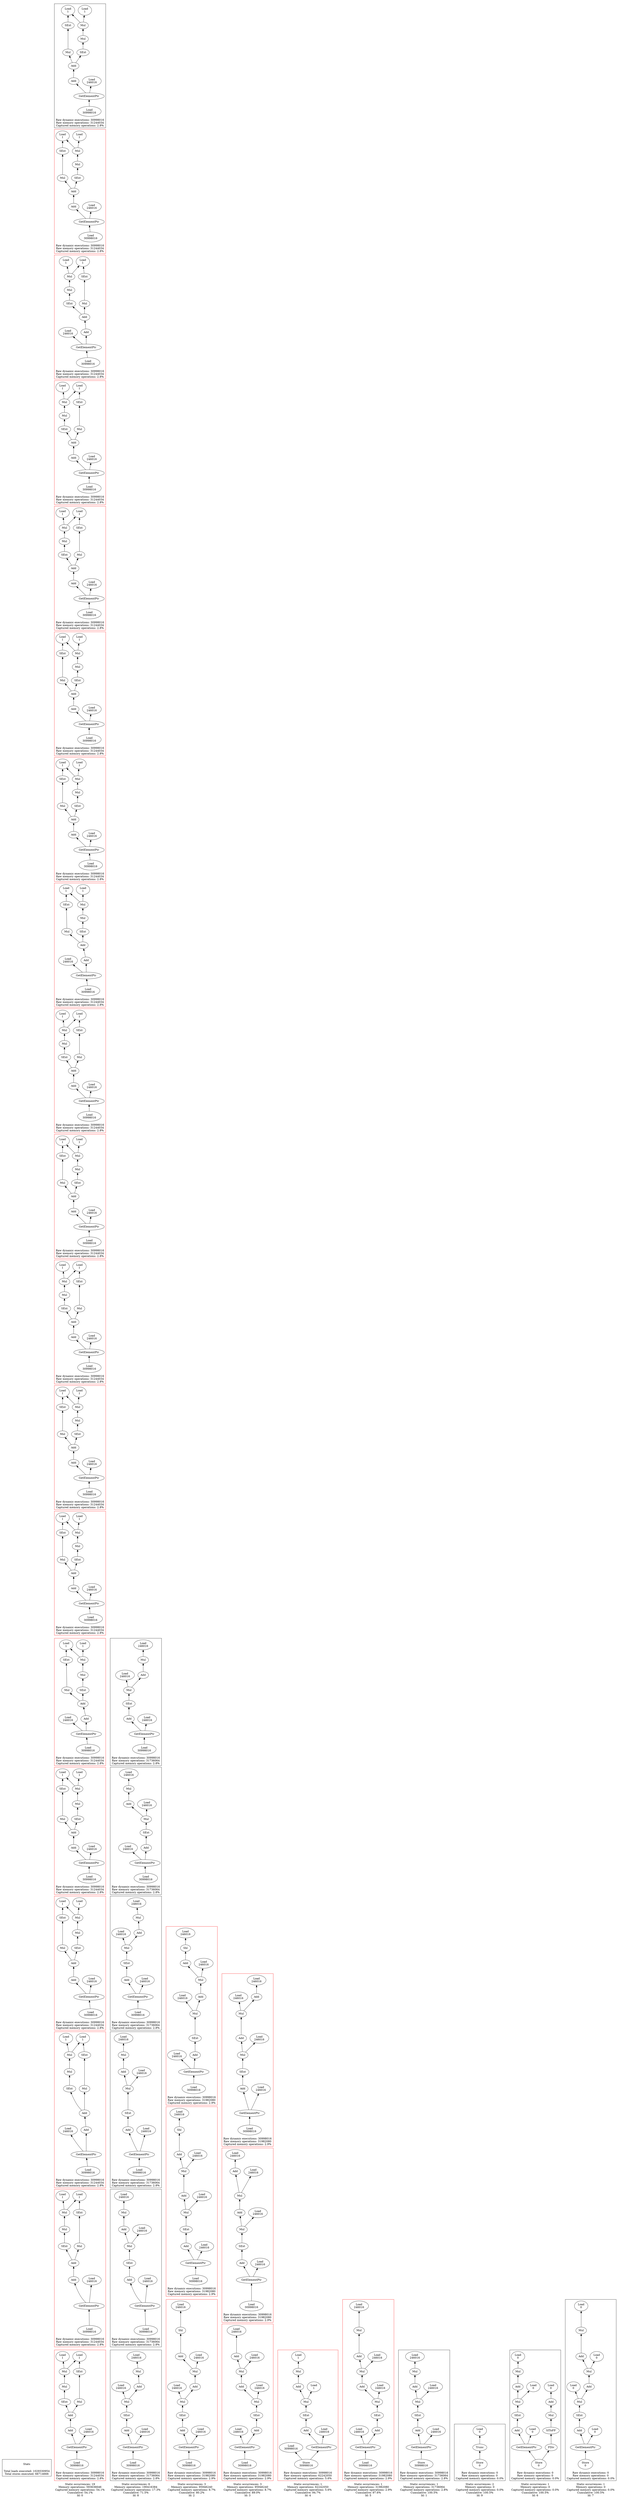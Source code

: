 strict digraph {
rankdir=BT
subgraph {
Stats [shape=plaintext]
cluster=true
label="Total loads executed: 1029330954\nTotal stores executed: 66714666"
}
subgraph {
subgraph {
"0_0_515" [label="Mul"]
"0_0_457" [label="SExt"]
"0_0_515" -> "0_0_457"
"0_0_625" [label="GetElementPtr"]
"0_0_624" [label="Add"]
"0_0_625" -> "0_0_624"
"0_0_474" [label="Mul"]
"0_0_436" [label="Mul"]
"0_0_474" -> "0_0_436"
"0_0_514" [label="Load\n246016"]
"0_0_625" -> "0_0_514"
{
rank=min
"0_0_626" [label="Load\n30998016"]
}
"0_0_626" -> "0_0_625"
"0_0_426" [label="Load\n1"]
"0_0_436" -> "0_0_426"
"0_0_516" [label="Add"]
"0_0_624" -> "0_0_516"
"0_0_483" [label="SExt"]
"0_0_483" -> "0_0_474"
"0_0_457" -> "0_0_426"
"0_0_516" -> "0_0_515"
"0_0_516" -> "0_0_483"
"0_0_423" [label="Load\n1"]
"0_0_436" -> "0_0_423"
cluster=true
label="Raw dynamic executions: 30998016\nRaw memory operations: 31244034\nCaptured memory operations: 2.8%"
}
subgraph {
{
rank=max
"0_1" [shape=point style=invis]
"0_1" -> "0_0_626" [style=invis]
}
"0_1_630" [label="Add"]
"0_1_524" [label="Add"]
"0_1_630" -> "0_1_524"
"0_1_523" [label="Mul"]
"0_1_458" [label="SExt"]
"0_1_523" -> "0_1_458"
"0_1_476" [label="Mul"]
"0_1_437" [label="Mul"]
"0_1_476" -> "0_1_437"
"0_1_486" [label="SExt"]
"0_1_524" -> "0_1_486"
"0_1_631" [label="GetElementPtr"]
"0_1_514" [label="Load\n246016"]
"0_1_631" -> "0_1_514"
"0_1_426" [label="Load\n1"]
"0_1_458" -> "0_1_426"
"0_1_631" -> "0_1_630"
"0_1_486" -> "0_1_476"
"0_1_423" [label="Load\n1"]
"0_1_437" -> "0_1_423"
{
rank=min
"0_1_632" [label="Load\n30998016"]
}
"0_1_632" -> "0_1_631"
"0_1_524" -> "0_1_523"
"0_1_437" -> "0_1_426"
cluster=true
label="Raw dynamic executions: 30998016\nRaw memory operations: 31244034\nCaptured memory operations: 2.8%"
color=red
}
subgraph {
{
rank=max
"0_2" [shape=point style=invis]
"0_2" -> "0_1_632" [style=invis]
}
"0_2_484" [label="SExt"]
"0_2_476" [label="Mul"]
"0_2_484" -> "0_2_476"
"0_2_640" [label="GetElementPtr"]
"0_2_514" [label="Load\n246016"]
"0_2_640" -> "0_2_514"
"0_2_515" [label="Mul"]
"0_2_457" [label="SExt"]
"0_2_515" -> "0_2_457"
"0_2_437" [label="Mul"]
"0_2_476" -> "0_2_437"
"0_2_639" [label="Add"]
"0_2_531" [label="Add"]
"0_2_639" -> "0_2_531"
"0_2_426" [label="Load\n1"]
"0_2_457" -> "0_2_426"
{
rank=min
"0_2_641" [label="Load\n30998016"]
}
"0_2_641" -> "0_2_640"
"0_2_531" -> "0_2_484"
"0_2_423" [label="Load\n1"]
"0_2_437" -> "0_2_423"
"0_2_640" -> "0_2_639"
"0_2_437" -> "0_2_426"
"0_2_531" -> "0_2_515"
cluster=true
label="Raw dynamic executions: 30998016\nRaw memory operations: 31244034\nCaptured memory operations: 2.8%"
color=red
}
subgraph {
{
rank=max
"0_3" [shape=point style=invis]
"0_3" -> "0_2_641" [style=invis]
}
"0_3_487" [label="SExt"]
"0_3_474" [label="Mul"]
"0_3_487" -> "0_3_474"
"0_3_540" [label="Add"]
"0_3_523" [label="Mul"]
"0_3_540" -> "0_3_523"
"0_3_646" [label="Add"]
"0_3_646" -> "0_3_540"
"0_3_458" [label="SExt"]
"0_3_523" -> "0_3_458"
"0_3_436" [label="Mul"]
"0_3_474" -> "0_3_436"
"0_3_647" [label="GetElementPtr"]
"0_3_514" [label="Load\n246016"]
"0_3_647" -> "0_3_514"
"0_3_426" [label="Load\n1"]
"0_3_458" -> "0_3_426"
"0_3_436" -> "0_3_426"
"0_3_423" [label="Load\n1"]
"0_3_436" -> "0_3_423"
"0_3_540" -> "0_3_487"
"0_3_647" -> "0_3_646"
{
rank=min
"0_3_648" [label="Load\n30998016"]
}
"0_3_648" -> "0_3_647"
cluster=true
label="Raw dynamic executions: 30998016\nRaw memory operations: 31244034\nCaptured memory operations: 2.8%"
color=red
}
subgraph {
{
rank=max
"0_4" [shape=point style=invis]
"0_4" -> "0_3_648" [style=invis]
}
"0_4_543" [label="Add"]
"0_4_480" [label="SExt"]
"0_4_543" -> "0_4_480"
"0_4_456" [label="SExt"]
"0_4_426" [label="Load\n1"]
"0_4_456" -> "0_4_426"
"0_4_474" [label="Mul"]
"0_4_436" [label="Mul"]
"0_4_474" -> "0_4_436"
"0_4_436" -> "0_4_426"
{
rank=min
"0_4_651" [label="Load\n30998016"]
}
"0_4_650" [label="GetElementPtr"]
"0_4_651" -> "0_4_650"
"0_4_649" [label="Add"]
"0_4_649" -> "0_4_543"
"0_4_542" [label="Mul"]
"0_4_543" -> "0_4_542"
"0_4_514" [label="Load\n246016"]
"0_4_650" -> "0_4_514"
"0_4_423" [label="Load\n1"]
"0_4_436" -> "0_4_423"
"0_4_542" -> "0_4_456"
"0_4_650" -> "0_4_649"
"0_4_480" -> "0_4_474"
cluster=true
label="Raw dynamic executions: 30998016\nRaw memory operations: 31244034\nCaptured memory operations: 2.8%"
color=red
}
subgraph {
{
rank=max
"0_5" [shape=point style=invis]
"0_5" -> "0_4_651" [style=invis]
}
"0_5_544" [label="Add"]
"0_5_523" [label="Mul"]
"0_5_544" -> "0_5_523"
"0_5_654" [label="GetElementPtr"]
"0_5_653" [label="Add"]
"0_5_654" -> "0_5_653"
"0_5_458" [label="SExt"]
"0_5_523" -> "0_5_458"
"0_5_479" [label="Mul"]
"0_5_441" [label="Mul"]
"0_5_479" -> "0_5_441"
"0_5_426" [label="Load\n1"]
"0_5_458" -> "0_5_426"
"0_5_488" [label="SExt"]
"0_5_544" -> "0_5_488"
"0_5_514" [label="Load\n246016"]
"0_5_654" -> "0_5_514"
{
rank=min
"0_5_655" [label="Load\n30998016"]
}
"0_5_655" -> "0_5_654"
"0_5_441" -> "0_5_426"
"0_5_653" -> "0_5_544"
"0_5_488" -> "0_5_479"
"0_5_423" [label="Load\n1"]
"0_5_441" -> "0_5_423"
cluster=true
label="Raw dynamic executions: 30998016\nRaw memory operations: 31244034\nCaptured memory operations: 2.8%"
color=red
}
subgraph {
{
rank=max
"0_6" [shape=point style=invis]
"0_6" -> "0_5_655" [style=invis]
}
"0_6_545" [label="Add"]
"0_6_542" [label="Mul"]
"0_6_545" -> "0_6_542"
"0_6_456" [label="SExt"]
"0_6_426" [label="Load\n1"]
"0_6_456" -> "0_6_426"
"0_6_481" [label="SExt"]
"0_6_545" -> "0_6_481"
"0_6_657" [label="Add"]
"0_6_657" -> "0_6_545"
"0_6_658" [label="GetElementPtr"]
"0_6_658" -> "0_6_657"
"0_6_479" [label="Mul"]
"0_6_481" -> "0_6_479"
"0_6_441" [label="Mul"]
"0_6_479" -> "0_6_441"
{
rank=min
"0_6_659" [label="Load\n30998016"]
}
"0_6_659" -> "0_6_658"
"0_6_441" -> "0_6_426"
"0_6_542" -> "0_6_456"
"0_6_514" [label="Load\n246016"]
"0_6_658" -> "0_6_514"
"0_6_423" [label="Load\n1"]
"0_6_441" -> "0_6_423"
cluster=true
label="Raw dynamic executions: 30998016\nRaw memory operations: 31244034\nCaptured memory operations: 2.8%"
color=red
}
subgraph {
{
rank=max
"0_7" [shape=point style=invis]
"0_7" -> "0_6_659" [style=invis]
}
"0_7_666" [label="GetElementPtr"]
"0_7_514" [label="Load\n246016"]
"0_7_666" -> "0_7_514"
"0_7_523" [label="Mul"]
"0_7_458" [label="SExt"]
"0_7_523" -> "0_7_458"
"0_7_476" [label="Mul"]
"0_7_437" [label="Mul"]
"0_7_476" -> "0_7_437"
"0_7_524" [label="Add"]
"0_7_486" [label="SExt"]
"0_7_524" -> "0_7_486"
"0_7_665" [label="Add"]
"0_7_665" -> "0_7_524"
"0_7_426" [label="Load\n1"]
"0_7_458" -> "0_7_426"
{
rank=min
"0_7_667" [label="Load\n30998016"]
}
"0_7_667" -> "0_7_666"
"0_7_486" -> "0_7_476"
"0_7_423" [label="Load\n1"]
"0_7_437" -> "0_7_423"
"0_7_524" -> "0_7_523"
"0_7_437" -> "0_7_426"
"0_7_666" -> "0_7_665"
cluster=true
label="Raw dynamic executions: 30998016\nRaw memory operations: 31244034\nCaptured memory operations: 2.8%"
color=red
}
subgraph {
{
rank=max
"0_8" [shape=point style=invis]
"0_8" -> "0_7_667" [style=invis]
}
"0_8_482" [label="SExt"]
"0_8_476" [label="Mul"]
"0_8_482" -> "0_8_476"
"0_8_456" [label="SExt"]
"0_8_426" [label="Load\n1"]
"0_8_456" -> "0_8_426"
"0_8_551" [label="Add"]
"0_8_551" -> "0_8_482"
"0_8_437" [label="Mul"]
"0_8_476" -> "0_8_437"
"0_8_669" [label="GetElementPtr"]
"0_8_668" [label="Add"]
"0_8_669" -> "0_8_668"
"0_8_514" [label="Load\n246016"]
"0_8_669" -> "0_8_514"
"0_8_668" -> "0_8_551"
"0_8_423" [label="Load\n1"]
"0_8_437" -> "0_8_423"
"0_8_542" [label="Mul"]
"0_8_542" -> "0_8_456"
{
rank=min
"0_8_670" [label="Load\n30998016"]
}
"0_8_670" -> "0_8_669"
"0_8_551" -> "0_8_542"
"0_8_437" -> "0_8_426"
cluster=true
label="Raw dynamic executions: 30998016\nRaw memory operations: 31244034\nCaptured memory operations: 2.8%"
color=red
}
subgraph {
{
rank=max
"0_9" [shape=point style=invis]
"0_9" -> "0_8_670" [style=invis]
}
"0_9_673" [label="Add"]
"0_9_524" [label="Add"]
"0_9_673" -> "0_9_524"
"0_9_523" [label="Mul"]
"0_9_458" [label="SExt"]
"0_9_523" -> "0_9_458"
"0_9_476" [label="Mul"]
"0_9_437" [label="Mul"]
"0_9_476" -> "0_9_437"
"0_9_486" [label="SExt"]
"0_9_524" -> "0_9_486"
{
rank=min
"0_9_675" [label="Load\n30998016"]
}
"0_9_674" [label="GetElementPtr"]
"0_9_675" -> "0_9_674"
"0_9_514" [label="Load\n246016"]
"0_9_674" -> "0_9_514"
"0_9_426" [label="Load\n1"]
"0_9_458" -> "0_9_426"
"0_9_674" -> "0_9_673"
"0_9_486" -> "0_9_476"
"0_9_423" [label="Load\n1"]
"0_9_437" -> "0_9_423"
"0_9_524" -> "0_9_523"
"0_9_437" -> "0_9_426"
cluster=true
label="Raw dynamic executions: 30998016\nRaw memory operations: 31244034\nCaptured memory operations: 2.8%"
color=red
}
subgraph {
{
rank=max
"0_10" [shape=point style=invis]
"0_10" -> "0_9_675" [style=invis]
}
"0_10_482" [label="SExt"]
"0_10_476" [label="Mul"]
"0_10_482" -> "0_10_476"
"0_10_456" [label="SExt"]
"0_10_426" [label="Load\n1"]
"0_10_456" -> "0_10_426"
"0_10_551" [label="Add"]
"0_10_551" -> "0_10_482"
"0_10_677" [label="Add"]
"0_10_677" -> "0_10_551"
"0_10_437" [label="Mul"]
"0_10_476" -> "0_10_437"
{
rank=min
"0_10_679" [label="Load\n30998016"]
}
"0_10_678" [label="GetElementPtr"]
"0_10_679" -> "0_10_678"
"0_10_678" -> "0_10_677"
"0_10_423" [label="Load\n1"]
"0_10_437" -> "0_10_423"
"0_10_514" [label="Load\n246016"]
"0_10_678" -> "0_10_514"
"0_10_542" [label="Mul"]
"0_10_542" -> "0_10_456"
"0_10_551" -> "0_10_542"
"0_10_437" -> "0_10_426"
cluster=true
label="Raw dynamic executions: 30998016\nRaw memory operations: 31244034\nCaptured memory operations: 2.8%"
color=red
}
subgraph {
{
rank=max
"0_11" [shape=point style=invis]
"0_11" -> "0_10_679" [style=invis]
}
"0_11_515" [label="Mul"]
"0_11_457" [label="SExt"]
"0_11_515" -> "0_11_457"
"0_11_474" [label="Mul"]
"0_11_436" [label="Mul"]
"0_11_474" -> "0_11_436"
"0_11_685" [label="Add"]
"0_11_516" [label="Add"]
"0_11_685" -> "0_11_516"
"0_11_426" [label="Load\n1"]
"0_11_436" -> "0_11_426"
"0_11_483" [label="SExt"]
"0_11_483" -> "0_11_474"
"0_11_457" -> "0_11_426"
"0_11_516" -> "0_11_515"
"0_11_516" -> "0_11_483"
{
rank=min
"0_11_687" [label="Load\n30998016"]
}
"0_11_686" [label="GetElementPtr"]
"0_11_687" -> "0_11_686"
"0_11_423" [label="Load\n1"]
"0_11_436" -> "0_11_423"
"0_11_514" [label="Load\n246016"]
"0_11_686" -> "0_11_514"
"0_11_686" -> "0_11_685"
cluster=true
label="Raw dynamic executions: 30998016\nRaw memory operations: 31244034\nCaptured memory operations: 2.8%"
color=red
}
subgraph {
{
rank=max
"0_12" [shape=point style=invis]
"0_12" -> "0_11_687" [style=invis]
}
"0_12_689" [label="GetElementPtr"]
"0_12_688" [label="Add"]
"0_12_689" -> "0_12_688"
"0_12_515" [label="Mul"]
"0_12_457" [label="SExt"]
"0_12_515" -> "0_12_457"
"0_12_558" [label="Add"]
"0_12_688" -> "0_12_558"
"0_12_514" [label="Load\n246016"]
"0_12_689" -> "0_12_514"
{
rank=min
"0_12_690" [label="Load\n30998016"]
}
"0_12_690" -> "0_12_689"
"0_12_479" [label="Mul"]
"0_12_441" [label="Mul"]
"0_12_479" -> "0_12_441"
"0_12_485" [label="SExt"]
"0_12_485" -> "0_12_479"
"0_12_558" -> "0_12_515"
"0_12_558" -> "0_12_485"
"0_12_426" [label="Load\n1"]
"0_12_457" -> "0_12_426"
"0_12_441" -> "0_12_426"
"0_12_423" [label="Load\n1"]
"0_12_441" -> "0_12_423"
cluster=true
label="Raw dynamic executions: 30998016\nRaw memory operations: 31244034\nCaptured memory operations: 2.8%"
color=red
}
subgraph {
{
rank=max
"0_13" [shape=point style=invis]
"0_13" -> "0_12_690" [style=invis]
}
"0_13_515" [label="Mul"]
"0_13_457" [label="SExt"]
"0_13_515" -> "0_13_457"
{
rank=min
"0_13_694" [label="Load\n30998016"]
}
"0_13_693" [label="GetElementPtr"]
"0_13_694" -> "0_13_693"
"0_13_474" [label="Mul"]
"0_13_436" [label="Mul"]
"0_13_474" -> "0_13_436"
"0_13_426" [label="Load\n1"]
"0_13_436" -> "0_13_426"
"0_13_514" [label="Load\n246016"]
"0_13_693" -> "0_13_514"
"0_13_483" [label="SExt"]
"0_13_483" -> "0_13_474"
"0_13_457" -> "0_13_426"
"0_13_516" [label="Add"]
"0_13_516" -> "0_13_515"
"0_13_516" -> "0_13_483"
"0_13_423" [label="Load\n1"]
"0_13_436" -> "0_13_423"
"0_13_692" [label="Add"]
"0_13_692" -> "0_13_516"
"0_13_693" -> "0_13_692"
cluster=true
label="Raw dynamic executions: 30998016\nRaw memory operations: 31244034\nCaptured memory operations: 2.8%"
color=red
}
subgraph {
{
rank=max
"0_14" [shape=point style=invis]
"0_14" -> "0_13_694" [style=invis]
}
"0_14_515" [label="Mul"]
"0_14_457" [label="SExt"]
"0_14_515" -> "0_14_457"
"0_14_696" [label="Add"]
"0_14_558" [label="Add"]
"0_14_696" -> "0_14_558"
{
rank=min
"0_14_698" [label="Load\n30998016"]
}
"0_14_697" [label="GetElementPtr"]
"0_14_698" -> "0_14_697"
"0_14_514" [label="Load\n246016"]
"0_14_697" -> "0_14_514"
"0_14_479" [label="Mul"]
"0_14_441" [label="Mul"]
"0_14_479" -> "0_14_441"
"0_14_485" [label="SExt"]
"0_14_485" -> "0_14_479"
"0_14_558" -> "0_14_515"
"0_14_558" -> "0_14_485"
"0_14_426" [label="Load\n1"]
"0_14_457" -> "0_14_426"
"0_14_441" -> "0_14_426"
"0_14_423" [label="Load\n1"]
"0_14_441" -> "0_14_423"
"0_14_697" -> "0_14_696"
cluster=true
label="Raw dynamic executions: 30998016\nRaw memory operations: 31244034\nCaptured memory operations: 2.8%"
color=red
}
subgraph {
{
rank=max
"0_15" [shape=point style=invis]
"0_15" -> "0_14_698" [style=invis]
}
"0_15_515" [label="Mul"]
"0_15_457" [label="SExt"]
"0_15_515" -> "0_15_457"
{
rank=min
"0_15_706" [label="Load\n30998016"]
}
"0_15_705" [label="GetElementPtr"]
"0_15_706" -> "0_15_705"
"0_15_479" [label="Mul"]
"0_15_441" [label="Mul"]
"0_15_479" -> "0_15_441"
"0_15_558" [label="Add"]
"0_15_558" -> "0_15_515"
"0_15_704" [label="Add"]
"0_15_705" -> "0_15_704"
"0_15_485" [label="SExt"]
"0_15_485" -> "0_15_479"
"0_15_558" -> "0_15_485"
"0_15_426" [label="Load\n1"]
"0_15_457" -> "0_15_426"
"0_15_441" -> "0_15_426"
"0_15_514" [label="Load\n246016"]
"0_15_705" -> "0_15_514"
"0_15_704" -> "0_15_558"
"0_15_423" [label="Load\n1"]
"0_15_441" -> "0_15_423"
cluster=true
label="Raw dynamic executions: 30998016\nRaw memory operations: 31244034\nCaptured memory operations: 2.8%"
color=red
}
subgraph {
{
rank=max
"0_16" [shape=point style=invis]
"0_16" -> "0_15_706" [style=invis]
}
"0_16_482" [label="SExt"]
"0_16_476" [label="Mul"]
"0_16_482" -> "0_16_476"
"0_16_456" [label="SExt"]
"0_16_426" [label="Load\n1"]
"0_16_456" -> "0_16_426"
"0_16_551" [label="Add"]
"0_16_551" -> "0_16_482"
"0_16_437" [label="Mul"]
"0_16_476" -> "0_16_437"
"0_16_712" [label="GetElementPtr"]
"0_16_514" [label="Load\n246016"]
"0_16_712" -> "0_16_514"
{
rank=min
"0_16_713" [label="Load\n30998016"]
}
"0_16_713" -> "0_16_712"
"0_16_711" [label="Add"]
"0_16_712" -> "0_16_711"
"0_16_711" -> "0_16_551"
"0_16_423" [label="Load\n1"]
"0_16_437" -> "0_16_423"
"0_16_542" [label="Mul"]
"0_16_542" -> "0_16_456"
"0_16_551" -> "0_16_542"
"0_16_437" -> "0_16_426"
cluster=true
label="Raw dynamic executions: 30998016\nRaw memory operations: 31244034\nCaptured memory operations: 2.8%"
color=red
}
subgraph {
{
rank=max
"0_17" [shape=point style=invis]
"0_17" -> "0_16_713" [style=invis]
}
"0_17_484" [label="SExt"]
"0_17_476" [label="Mul"]
"0_17_484" -> "0_17_476"
"0_17_515" [label="Mul"]
"0_17_457" [label="SExt"]
"0_17_515" -> "0_17_457"
"0_17_437" [label="Mul"]
"0_17_476" -> "0_17_437"
"0_17_718" [label="Add"]
"0_17_531" [label="Add"]
"0_17_718" -> "0_17_531"
"0_17_719" [label="GetElementPtr"]
"0_17_514" [label="Load\n246016"]
"0_17_719" -> "0_17_514"
{
rank=min
"0_17_720" [label="Load\n30998016"]
}
"0_17_720" -> "0_17_719"
"0_17_426" [label="Load\n1"]
"0_17_457" -> "0_17_426"
"0_17_531" -> "0_17_484"
"0_17_423" [label="Load\n1"]
"0_17_437" -> "0_17_423"
"0_17_719" -> "0_17_718"
"0_17_437" -> "0_17_426"
"0_17_531" -> "0_17_515"
cluster=true
label="Raw dynamic executions: 30998016\nRaw memory operations: 31244034\nCaptured memory operations: 2.8%"
color=red
}
subgraph {
{
rank=max
"0_18" [shape=point style=invis]
"0_18" -> "0_17_720" [style=invis]
}
"0_18_484" [label="SExt"]
"0_18_476" [label="Mul"]
"0_18_484" -> "0_18_476"
"0_18_515" [label="Mul"]
"0_18_457" [label="SExt"]
"0_18_515" -> "0_18_457"
"0_18_437" [label="Mul"]
"0_18_476" -> "0_18_437"
"0_18_426" [label="Load\n1"]
"0_18_457" -> "0_18_426"
"0_18_531" [label="Add"]
"0_18_531" -> "0_18_484"
"0_18_423" [label="Load\n1"]
"0_18_437" -> "0_18_423"
"0_18_729" [label="Add"]
"0_18_729" -> "0_18_531"
{
rank=min
"0_18_731" [label="Load\n30998016"]
}
"0_18_730" [label="GetElementPtr"]
"0_18_731" -> "0_18_730"
"0_18_730" -> "0_18_729"
"0_18_514" [label="Load\n246016"]
"0_18_730" -> "0_18_514"
"0_18_437" -> "0_18_426"
"0_18_531" -> "0_18_515"
cluster=true
label="Raw dynamic executions: 30998016\nRaw memory operations: 31244034\nCaptured memory operations: 2.8%"
color=red
}
cluster=true
penwidth=0
label="Static occurrences: 19\nMemory operations: 593636646\nCaptured memory operations: 54.1%\nCumulative: 54.1%\nId: 0"
}
subgraph {
subgraph {
"8_0_513" [label="Mul"]
"8_0_509" [label="Load\n246016"]
"8_0_513" -> "8_0_509"
"8_0_621" [label="Add"]
"8_0_605" [label="SExt"]
"8_0_621" -> "8_0_605"
"8_0_622" [label="GetElementPtr"]
"8_0_506" [label="Load\n246016"]
"8_0_622" -> "8_0_506"
"8_0_510" [label="Mul"]
"8_0_508" [label="Load\n246016"]
"8_0_510" -> "8_0_508"
"8_0_605" -> "8_0_513"
{
rank=min
"8_0_623" [label="Load\n30998016"]
}
"8_0_623" -> "8_0_622"
"8_0_512" [label="Add"]
"8_0_512" -> "8_0_510"
"8_0_622" -> "8_0_621"
"8_0_513" -> "8_0_512"
cluster=true
label="Raw dynamic executions: 30998016\nRaw memory operations: 31736064\nCaptured memory operations: 2.8%"
}
subgraph {
{
rank=max
"8_1" [shape=point style=invis]
"8_1" -> "8_0_623" [style=invis]
}
"8_1_644" [label="GetElementPtr"]
"8_1_532" [label="Load\n246016"]
"8_1_644" -> "8_1_532"
"8_1_539" [label="Mul"]
"8_1_538" [label="Add"]
"8_1_539" -> "8_1_538"
"8_1_536" [label="Mul"]
"8_1_534" [label="Load\n246016"]
"8_1_536" -> "8_1_534"
"8_1_535" [label="Load\n246016"]
"8_1_539" -> "8_1_535"
"8_1_643" [label="Add"]
"8_1_644" -> "8_1_643"
"8_1_538" -> "8_1_536"
{
rank=min
"8_1_645" [label="Load\n30998016"]
}
"8_1_645" -> "8_1_644"
"8_1_608" [label="SExt"]
"8_1_608" -> "8_1_539"
"8_1_643" -> "8_1_608"
cluster=true
label="Raw dynamic executions: 30998016\nRaw memory operations: 31736064\nCaptured memory operations: 2.8%"
}
subgraph {
{
rank=max
"8_2" [shape=point style=invis]
"8_2" -> "8_1_645" [style=invis]
}
"8_2_563" [label="Mul"]
"8_2_561" [label="Load\n246016"]
"8_2_563" -> "8_2_561"
"8_2_566" [label="Mul"]
"8_2_562" [label="Load\n246016"]
"8_2_566" -> "8_2_562"
"8_2_565" [label="Add"]
"8_2_565" -> "8_2_563"
"8_2_611" [label="SExt"]
"8_2_611" -> "8_2_566"
"8_2_702" [label="GetElementPtr"]
"8_2_701" [label="Add"]
"8_2_702" -> "8_2_701"
"8_2_566" -> "8_2_565"
"8_2_701" -> "8_2_611"
"8_2_559" [label="Load\n246016"]
"8_2_702" -> "8_2_559"
{
rank=min
"8_2_703" [label="Load\n30998016"]
}
"8_2_703" -> "8_2_702"
cluster=true
label="Raw dynamic executions: 30998016\nRaw memory operations: 31736064\nCaptured memory operations: 2.8%"
}
subgraph {
{
rank=max
"8_3" [shape=point style=invis]
"8_3" -> "8_2_703" [style=invis]
}
{
rank=min
"8_3_724" [label="Load\n30998016"]
}
"8_3_723" [label="GetElementPtr"]
"8_3_724" -> "8_3_723"
"8_3_581" [label="Mul"]
"8_3_579" [label="Load\n246016"]
"8_3_581" -> "8_3_579"
"8_3_583" [label="Add"]
"8_3_583" -> "8_3_581"
"8_3_722" [label="Add"]
"8_3_614" [label="SExt"]
"8_3_722" -> "8_3_614"
"8_3_723" -> "8_3_722"
"8_3_584" [label="Mul"]
"8_3_584" -> "8_3_583"
"8_3_580" [label="Load\n246016"]
"8_3_584" -> "8_3_580"
"8_3_578" [label="Load\n246016"]
"8_3_723" -> "8_3_578"
"8_3_614" -> "8_3_584"
cluster=true
label="Raw dynamic executions: 30998016\nRaw memory operations: 31736064\nCaptured memory operations: 2.8%"
}
subgraph {
{
rank=max
"8_4" [shape=point style=invis]
"8_4" -> "8_3_724" [style=invis]
}
"8_4_735" [label="GetElementPtr"]
"8_4_734" [label="Add"]
"8_4_735" -> "8_4_734"
{
rank=min
"8_4_736" [label="Load\n30998016"]
}
"8_4_736" -> "8_4_735"
"8_4_597" [label="Mul"]
"8_4_596" [label="Add"]
"8_4_597" -> "8_4_596"
"8_4_591" [label="Load\n246016"]
"8_4_735" -> "8_4_591"
"8_4_616" [label="SExt"]
"8_4_616" -> "8_4_597"
"8_4_593" [label="Load\n246016"]
"8_4_597" -> "8_4_593"
"8_4_734" -> "8_4_616"
"8_4_594" [label="Mul"]
"8_4_596" -> "8_4_594"
"8_4_592" [label="Load\n246016"]
"8_4_594" -> "8_4_592"
cluster=true
label="Raw dynamic executions: 30998016\nRaw memory operations: 31736064\nCaptured memory operations: 2.8%"
}
subgraph {
{
rank=max
"8_5" [shape=point style=invis]
"8_5" -> "8_4_736" [style=invis]
}
"8_5_766" [label="Mul"]
"8_5_762" [label="Load\n246016"]
"8_5_766" -> "8_5_762"
"8_5_765" [label="Add"]
"8_5_763" [label="Mul"]
"8_5_765" -> "8_5_763"
{
rank=min
"8_5_777" [label="Load\n30998016"]
}
"8_5_776" [label="GetElementPtr"]
"8_5_777" -> "8_5_776"
"8_5_761" [label="Load\n246016"]
"8_5_763" -> "8_5_761"
"8_5_771" [label="SExt"]
"8_5_771" -> "8_5_766"
"8_5_766" -> "8_5_765"
"8_5_775" [label="Add"]
"8_5_776" -> "8_5_775"
"8_5_760" [label="Load\n246016"]
"8_5_776" -> "8_5_760"
"8_5_775" -> "8_5_771"
cluster=true
label="Raw dynamic executions: 30998016\nRaw memory operations: 31736064\nCaptured memory operations: 2.8%"
}
cluster=true
penwidth=0
label="Static occurrences: 6\nMemory operations: 190416384\nCaptured memory operations: 17.3%\nCumulative: 71.5%\nId: 8"
}
subgraph {
subgraph {
"2_0_526" [label="Add"]
"2_0_525" [label="Shl"]
"2_0_526" -> "2_0_525"
"2_0_636" [label="GetElementPtr"]
"2_0_506" [label="Load\n246016"]
"2_0_636" -> "2_0_506"
"2_0_607" [label="SExt"]
"2_0_530" [label="Mul"]
"2_0_607" -> "2_0_530"
"2_0_527" [label="Mul"]
"2_0_508" [label="Load\n246016"]
"2_0_527" -> "2_0_508"
"2_0_509" [label="Load\n246016"]
"2_0_530" -> "2_0_509"
"2_0_527" -> "2_0_526"
"2_0_529" [label="Add"]
"2_0_530" -> "2_0_529"
{
rank=min
"2_0_637" [label="Load\n30998016"]
}
"2_0_637" -> "2_0_636"
"2_0_635" [label="Add"]
"2_0_635" -> "2_0_607"
"2_0_507" [label="Load\n246016"]
"2_0_525" -> "2_0_507"
"2_0_636" -> "2_0_635"
"2_0_529" -> "2_0_527"
cluster=true
label="Raw dynamic executions: 30998016\nRaw memory operations: 31982080\nCaptured memory operations: 2.9%"
color=red
}
subgraph {
{
rank=max
"2_1" [shape=point style=invis]
"2_1" -> "2_0_637" [style=invis]
}
"2_1_554" [label="Mul"]
"2_1_553" [label="Add"]
"2_1_554" -> "2_1_553"
"2_1_682" [label="Add"]
"2_1_610" [label="SExt"]
"2_1_682" -> "2_1_610"
"2_1_552" [label="Shl"]
"2_1_553" -> "2_1_552"
"2_1_557" [label="Mul"]
"2_1_556" [label="Add"]
"2_1_557" -> "2_1_556"
"2_1_610" -> "2_1_557"
{
rank=min
"2_1_684" [label="Load\n30998016"]
}
"2_1_683" [label="GetElementPtr"]
"2_1_684" -> "2_1_683"
"2_1_534" [label="Load\n246016"]
"2_1_554" -> "2_1_534"
"2_1_535" [label="Load\n246016"]
"2_1_557" -> "2_1_535"
"2_1_532" [label="Load\n246016"]
"2_1_683" -> "2_1_532"
"2_1_556" -> "2_1_554"
"2_1_683" -> "2_1_682"
"2_1_533" [label="Load\n246016"]
"2_1_552" -> "2_1_533"
cluster=true
label="Raw dynamic executions: 30998016\nRaw memory operations: 31982080\nCaptured memory operations: 2.9%"
color=red
}
subgraph {
{
rank=max
"2_2" [shape=point style=invis]
"2_2" -> "2_1_684" [style=invis]
}
"2_2_715" [label="Add"]
"2_2_613" [label="SExt"]
"2_2_715" -> "2_2_613"
{
rank=min
"2_2_717" [label="Load\n30998016"]
}
"2_2_716" [label="GetElementPtr"]
"2_2_717" -> "2_2_716"
"2_2_574" [label="Mul"]
"2_2_573" [label="Add"]
"2_2_574" -> "2_2_573"
"2_2_577" [label="Mul"]
"2_2_613" -> "2_2_577"
"2_2_716" -> "2_2_715"
"2_2_572" [label="Shl"]
"2_2_573" -> "2_2_572"
"2_2_561" [label="Load\n246016"]
"2_2_574" -> "2_2_561"
"2_2_562" [label="Load\n246016"]
"2_2_577" -> "2_2_562"
"2_2_576" [label="Add"]
"2_2_576" -> "2_2_574"
"2_2_559" [label="Load\n246016"]
"2_2_716" -> "2_2_559"
"2_2_560" [label="Load\n246016"]
"2_2_572" -> "2_2_560"
"2_2_577" -> "2_2_576"
cluster=true
label="Raw dynamic executions: 30998016\nRaw memory operations: 31982080\nCaptured memory operations: 2.9%"
color=red
}
cluster=true
penwidth=0
label="Static occurrences: 3\nMemory operations: 95946240\nCaptured memory operations: 8.7%\nCumulative: 80.2%\nId: 2"
}
subgraph {
subgraph {
"3_0_518" [label="Mul"]
"3_0_508" [label="Load\n246016"]
"3_0_518" -> "3_0_508"
"3_0_517" [label="Add"]
"3_0_518" -> "3_0_517"
"3_0_520" [label="Add"]
"3_0_520" -> "3_0_518"
"3_0_521" [label="Mul"]
"3_0_509" [label="Load\n246016"]
"3_0_521" -> "3_0_509"
"3_0_606" [label="SExt"]
"3_0_606" -> "3_0_521"
{
rank=min
"3_0_629" [label="Load\n30998016"]
}
"3_0_628" [label="GetElementPtr"]
"3_0_629" -> "3_0_628"
"3_0_521" -> "3_0_520"
"3_0_627" [label="Add"]
"3_0_627" -> "3_0_606"
"3_0_507" [label="Load\n246016"]
"3_0_517" -> "3_0_507"
"3_0_506" [label="Load\n246016"]
"3_0_628" -> "3_0_506"
"3_0_628" -> "3_0_627"
cluster=true
label="Raw dynamic executions: 30998016\nRaw memory operations: 31982080\nCaptured memory operations: 2.9%"
color=red
}
subgraph {
{
rank=max
"3_1" [shape=point style=invis]
"3_1" -> "3_0_629" [style=invis]
}
"3_1_609" [label="SExt"]
"3_1_550" [label="Mul"]
"3_1_609" -> "3_1_550"
"3_1_663" [label="GetElementPtr"]
"3_1_662" [label="Add"]
"3_1_663" -> "3_1_662"
{
rank=min
"3_1_664" [label="Load\n30998016"]
}
"3_1_664" -> "3_1_663"
"3_1_662" -> "3_1_609"
"3_1_549" [label="Add"]
"3_1_550" -> "3_1_549"
"3_1_547" [label="Mul"]
"3_1_546" [label="Add"]
"3_1_547" -> "3_1_546"
"3_1_549" -> "3_1_547"
"3_1_532" [label="Load\n246016"]
"3_1_663" -> "3_1_532"
"3_1_534" [label="Load\n246016"]
"3_1_547" -> "3_1_534"
"3_1_535" [label="Load\n246016"]
"3_1_550" -> "3_1_535"
"3_1_533" [label="Load\n246016"]
"3_1_546" -> "3_1_533"
cluster=true
label="Raw dynamic executions: 30998016\nRaw memory operations: 31982080\nCaptured memory operations: 2.9%"
color=red
}
subgraph {
{
rank=max
"3_2" [shape=point style=invis]
"3_2" -> "3_1_664" [style=invis]
}
"3_2_709" [label="GetElementPtr"]
"3_2_559" [label="Load\n246016"]
"3_2_709" -> "3_2_559"
"3_2_708" [label="Add"]
"3_2_709" -> "3_2_708"
"3_2_568" [label="Mul"]
"3_2_567" [label="Add"]
"3_2_568" -> "3_2_567"
"3_2_561" [label="Load\n246016"]
"3_2_568" -> "3_2_561"
{
rank=min
"3_2_710" [label="Load\n30998016"]
}
"3_2_710" -> "3_2_709"
"3_2_571" [label="Mul"]
"3_2_570" [label="Add"]
"3_2_571" -> "3_2_570"
"3_2_560" [label="Load\n246016"]
"3_2_567" -> "3_2_560"
"3_2_612" [label="SExt"]
"3_2_612" -> "3_2_571"
"3_2_562" [label="Load\n246016"]
"3_2_571" -> "3_2_562"
"3_2_570" -> "3_2_568"
"3_2_708" -> "3_2_612"
cluster=true
label="Raw dynamic executions: 30998016\nRaw memory operations: 31982080\nCaptured memory operations: 2.9%"
color=red
}
cluster=true
penwidth=0
label="Static occurrences: 3\nMemory operations: 95946240\nCaptured memory operations: 8.7%\nCumulative: 89.0%\nId: 3"
}
subgraph {
subgraph {
{
rank=min
"4_0_780" [label="Store\n30998016"]
}
"4_0_777" [label="Load\n30998016"]
"4_0_780" -> "4_0_777"
"4_0_779" [label="GetElementPtr"]
"4_0_778" [label="Add"]
"4_0_779" -> "4_0_778"
"4_0_780" -> "4_0_779"
"4_0_770" [label="Mul"]
"4_0_769" [label="Add"]
"4_0_770" -> "4_0_769"
"4_0_756" [label="Mul"]
"4_0_423" [label="Load\n1"]
"4_0_756" -> "4_0_423"
"4_0_772" [label="SExt"]
"4_0_778" -> "4_0_772"
"4_0_767" [label="Load\n246016"]
"4_0_779" -> "4_0_767"
"4_0_772" -> "4_0_770"
"4_0_769" -> "4_0_756"
"4_0_426" [label="Load\n1"]
"4_0_770" -> "4_0_426"
cluster=true
label="Raw dynamic executions: 30998016\nRaw memory operations: 62242050\nCaptured memory operations: 5.6%"
color=red
}
cluster=true
penwidth=0
label="Static occurrences: 1\nMemory operations: 62242050\nCaptured memory operations: 5.6%\nCumulative: 94.7%\nId: 4"
}
subgraph {
subgraph {
{
rank=min
"5_0_728" [label="Load\n30998016"]
}
"5_0_727" [label="GetElementPtr"]
"5_0_728" -> "5_0_727"
"5_0_585" [label="Mul"]
"5_0_507" [label="Load\n246016"]
"5_0_585" -> "5_0_507"
"5_0_506" [label="Load\n246016"]
"5_0_727" -> "5_0_506"
"5_0_590" [label="Mul"]
"5_0_589" [label="Add"]
"5_0_590" -> "5_0_589"
"5_0_587" [label="Mul"]
"5_0_586" [label="Add"]
"5_0_587" -> "5_0_586"
"5_0_726" [label="Add"]
"5_0_615" [label="SExt"]
"5_0_726" -> "5_0_615"
"5_0_586" -> "5_0_585"
"5_0_615" -> "5_0_590"
"5_0_508" [label="Load\n246016"]
"5_0_587" -> "5_0_508"
"5_0_589" -> "5_0_587"
"5_0_509" [label="Load\n246016"]
"5_0_590" -> "5_0_509"
"5_0_727" -> "5_0_726"
cluster=true
label="Raw dynamic executions: 30998016\nRaw memory operations: 31982080\nCaptured memory operations: 2.9%"
color=red
}
cluster=true
penwidth=0
label="Static occurrences: 1\nMemory operations: 31982080\nCaptured memory operations: 2.9%\nCumulative: 97.6%\nId: 5"
}
subgraph {
subgraph {
"1_0_742" [label="GetElementPtr"]
"1_0_741" [label="Add"]
"1_0_742" -> "1_0_741"
{
rank=min
"1_0_743" [label="Store\n30998016"]
}
"1_0_743" -> "1_0_742"
"1_0_598" [label="Load\n246016"]
"1_0_742" -> "1_0_598"
"1_0_604" [label="Mul"]
"1_0_603" [label="Add"]
"1_0_604" -> "1_0_603"
"1_0_617" [label="SExt"]
"1_0_617" -> "1_0_604"
"1_0_600" [label="Load\n246016"]
"1_0_604" -> "1_0_600"
"1_0_601" [label="Mul"]
"1_0_603" -> "1_0_601"
"1_0_599" [label="Load\n246016"]
"1_0_601" -> "1_0_599"
"1_0_741" -> "1_0_617"
cluster=true
label="Raw dynamic executions: 30998016\nRaw memory operations: 31736064\nCaptured memory operations: 2.8%"
}
cluster=true
penwidth=0
label="Static occurrences: 1\nMemory operations: 31736064\nCaptured memory operations: 2.8%\nCumulative: 100.5%\nId: 1"
}
subgraph {
subgraph {
{
rank=min
"9_0_869" [label="Store\n0"]
}
"9_0_868" [label="Trunc"]
"9_0_869" -> "9_0_868"
"9_0_866" [label="Load\n0"]
"9_0_868" -> "9_0_866"
cluster=true
label="Raw dynamic executions: 0\nRaw memory operations: 0\nCaptured memory operations: 0.0%"
}
cluster=true
penwidth=0
label="Static occurrences: 2\nMemory operations: 0\nCaptured memory operations: 0.0%\nCumulative: 100.5%\nId: 9"
}
subgraph {
subgraph {
"6_0_366" [label="GetElementPtr"]
"6_0_365" [label="Add"]
"6_0_366" -> "6_0_365"
{
rank=min
"6_0_367" [label="Store\n0"]
}
"6_0_352" [label="FDiv"]
"6_0_367" -> "6_0_352"
"6_0_367" -> "6_0_366"
"6_0_342" [label="Mul"]
"6_0_341" [label="Add"]
"6_0_342" -> "6_0_341"
"6_0_362" [label="SExt"]
"6_0_361" [label="Mul"]
"6_0_362" -> "6_0_361"
"6_0_334" [label="Load\n0"]
"6_0_341" -> "6_0_334"
"6_0_353" [label="Mul"]
"6_0_338" [label="Load\n0"]
"6_0_353" -> "6_0_338"
"6_0_343" [label="SIToFP"]
"6_0_352" -> "6_0_343"
"6_0_343" -> "6_0_342"
"6_0_360" [label="Add"]
"6_0_360" -> "6_0_353"
"6_0_358" [label="Load\n0"]
"6_0_366" -> "6_0_358"
"6_0_348" [label="Load\n0"]
"6_0_361" -> "6_0_348"
"6_0_361" -> "6_0_360"
"6_0_365" -> "6_0_362"
cluster=true
label="Raw dynamic executions: 0\nRaw memory operations: 0\nCaptured memory operations: 0.0%"
}
cluster=true
penwidth=0
label="Static occurrences: 1\nMemory operations: 0\nCaptured memory operations: 0.0%\nCumulative: 100.5%\nId: 6"
}
subgraph {
subgraph {
"7_0_386" [label="Mul"]
"7_0_379" [label="Load\n0"]
"7_0_386" -> "7_0_379"
"7_0_403" [label="SExt"]
"7_0_402" [label="Mul"]
"7_0_403" -> "7_0_402"
"7_0_406" [label="Add"]
"7_0_406" -> "7_0_403"
"7_0_391" [label="Load\n0"]
"7_0_402" -> "7_0_391"
"7_0_407" [label="GetElementPtr"]
"7_0_407" -> "7_0_406"
"7_0_394" [label="Mul"]
"7_0_393" [label="Add"]
"7_0_394" -> "7_0_393"
"7_0_393" -> "7_0_386"
"7_0_399" [label="Load\n0"]
"7_0_407" -> "7_0_399"
"7_0_401" [label="Add"]
"7_0_401" -> "7_0_394"
"7_0_383" [label="Load\n0"]
"7_0_394" -> "7_0_383"
"7_0_402" -> "7_0_401"
{
rank=min
"7_0_408" [label="Store\n0"]
}
"7_0_408" -> "7_0_407"
cluster=true
label="Raw dynamic executions: 0\nRaw memory operations: 0\nCaptured memory operations: 0.0%"
}
cluster=true
penwidth=0
label="Static occurrences: 1\nMemory operations: 0\nCaptured memory operations: 0.0%\nCumulative: 100.5%\nId: 7"
}
}
